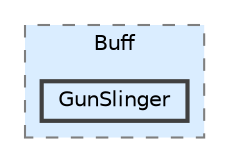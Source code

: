 digraph "Q:/IdleWave/Projet/Assets/Scripts/RogueGenesia/Survival/Buff/GunSlinger"
{
 // LATEX_PDF_SIZE
  bgcolor="transparent";
  edge [fontname=Helvetica,fontsize=10,labelfontname=Helvetica,labelfontsize=10];
  node [fontname=Helvetica,fontsize=10,shape=box,height=0.2,width=0.4];
  compound=true
  subgraph clusterdir_fd73079aba80a91e057034f675db5c1f {
    graph [ bgcolor="#daedff", pencolor="grey50", label="Buff", fontname=Helvetica,fontsize=10 style="filled,dashed", URL="dir_fd73079aba80a91e057034f675db5c1f.html",tooltip=""]
  dir_5325d196e48a7791bf4f43015dfdad19 [label="GunSlinger", fillcolor="#daedff", color="grey25", style="filled,bold", URL="dir_5325d196e48a7791bf4f43015dfdad19.html",tooltip=""];
  }
}
